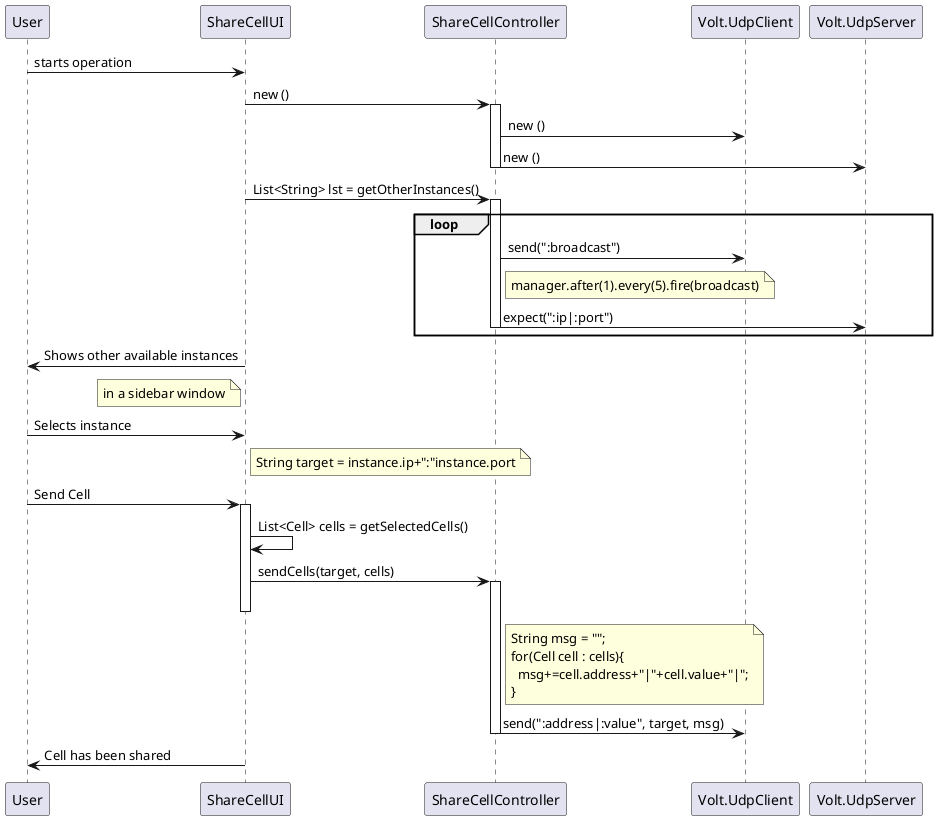  @startuml doc-files/share_cell_image.png

User->ShareCellUI: starts operation
ShareCellUI->ShareCellController: new ()

activate ShareCellController
ShareCellController->Volt.UdpClient: new ()
ShareCellController->Volt.UdpServer: new ()
deactivate ShareCellController

ShareCellUI->ShareCellController: List<String> lst = getOtherInstances()
loop
activate ShareCellController
ShareCellController->Volt.UdpClient: send(":broadcast")
note right of ShareCellController: manager.after(1).every(5).fire(broadcast)
ShareCellController->Volt.UdpServer: expect(":ip|:port")
deactivate ShareCellController
end

ShareCellUI->User: Shows other available instances
note left of ShareCellUI: in a sidebar window
User->ShareCellUI: Selects instance
note right of ShareCellUI: String target = instance.ip+":"instance.port
User->ShareCellUI: Send Cell

activate ShareCellUI
ShareCellUI->ShareCellUI: List<Cell> cells = getSelectedCells()
ShareCellUI->ShareCellController: sendCells(target, cells)
activate ShareCellController
deactivate ShareCellUI
note right of ShareCellController: String msg = "";\nfor(Cell cell : cells){\n  msg+=cell.address+"|"+cell.value+"|";\n}
ShareCellController->Volt.UdpClient: send(":address|:value", target, msg)
deactivate ShareCellController
ShareCellUI->User: Cell has been shared

@enduml